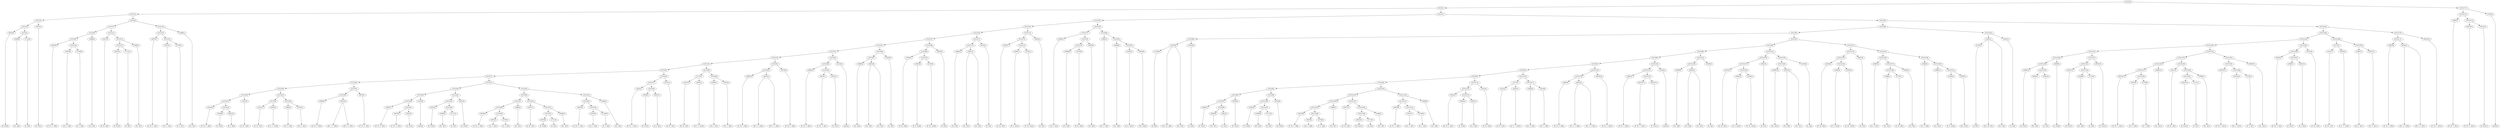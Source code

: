 digraph sample{
"L2925(0)"->"[D  Fis](0)"
"L2648(0)"->"[Fis  A](0)"
"L1712(0)"->"[D  A](0)"
"L5315(5)"->"L2648(0)"
"L5315(5)"->"L1712(0)"
"L5315(4)"->"L2925(0)"
"L5315(4)"->"L5315(5)"
"L2925(1)"->"[D  Fis](1)"
"L5315(3)"->"L5315(4)"
"L5315(3)"->"L2925(1)"
"L4679(0)"->"[E  Fis  G  A](0)"
"L3874(0)"->"[Cis  G  A](0)"
"L3736(0)"->"[E  G  A](0)"
"L5315(10)"->"L3874(0)"
"L5315(10)"->"L3736(0)"
"L5315(9)"->"L4679(0)"
"L5315(9)"->"L5315(10)"
"L3666(0)"->"[Cis  A](0)"
"L5315(8)"->"L5315(9)"
"L5315(8)"->"L3666(0)"
"L2627(0)"->"[D  Fis  A](0)"
"L2925(2)"->"[D  Fis](2)"
"L1712(1)"->"[D  A](1)"
"L5315(13)"->"L2925(2)"
"L5315(13)"->"L1712(1)"
"L2648(1)"->"[Fis  A](1)"
"L5315(12)"->"L5315(13)"
"L5315(12)"->"L2648(1)"
"L5315(11)"->"L2627(0)"
"L5315(11)"->"L5315(12)"
"L5315(7)"->"L5315(8)"
"L5315(7)"->"L5315(11)"
"L4679(1)"->"[E  Fis  G  A](1)"
"L3874(1)"->"[Cis  G  A](1)"
"L3736(1)"->"[E  G  A](1)"
"L5315(16)"->"L3874(1)"
"L5315(16)"->"L3736(1)"
"L5315(15)"->"L4679(1)"
"L5315(15)"->"L5315(16)"
"L3666(1)"->"[Cis  A](1)"
"L5315(14)"->"L5315(15)"
"L5315(14)"->"L3666(1)"
"L5315(6)"->"L5315(7)"
"L5315(6)"->"L5315(14)"
"L5315(2)"->"L5315(3)"
"L5315(2)"->"L5315(6)"
"L3024(0)"->"[D  Fis  G  A](0)"
"L3836(0)"->"[E  Fis](0)"
"L4851(0)"->"[D  A  B](0)"
"L5315(32)"->"L3836(0)"
"L5315(32)"->"L4851(0)"
"L5315(31)"->"L3024(0)"
"L5315(31)"->"L5315(32)"
"L3531(0)"->"[E  Fis  G](0)"
"L5315(30)"->"L5315(31)"
"L5315(30)"->"L3531(0)"
"L3531(1)"->"[E  Fis  G](1)"
"L4592(0)"->"[D  E  G  Gis](0)"
"L5175(0)"->"L3531(1)"
"L5175(0)"->"L4592(0)"
"L2883(0)"->"[Cis  E  A](0)"
"L3874(2)"->"[Cis  G  A](2)"
"L5315(34)"->"L2883(0)"
"L5315(34)"->"L3874(2)"
"L5315(33)"->"L5175(0)"
"L5315(33)"->"L5315(34)"
"L5315(29)"->"L5315(30)"
"L5315(29)"->"L5315(33)"
"L3693(0)"->"[D  Fis  G  B](0)"
"L4035(0)"->"[Fis  G  A  B](0)"
"L4035(0)"->"[Fis  G  A  B](1)"
"L5315(36)"->"L3693(0)"
"L5315(36)"->"L4035(0)"
"L4679(2)"->"[E  Fis  G  A](2)"
"L5315(35)"->"L5315(36)"
"L5315(35)"->"L4679(2)"
"L5315(28)"->"L5315(29)"
"L5315(28)"->"L5315(35)"
"L3693(1)"->"[D  Fis  G  B](1)"
"L4679(3)"->"[E  Fis  G  A](3)"
"L2925(3)"->"[D  Fis](3)"
"L5315(41)"->"L4679(3)"
"L5315(41)"->"L2925(3)"
"L5315(40)"->"L3693(1)"
"L5315(40)"->"L5315(41)"
"L3138(0)"->"[rest](0)"
"L5315(39)"->"L5315(40)"
"L5315(39)"->"L3138(0)"
"L2925(4)"->"[D  Fis](4)"
"L2648(2)"->"[Fis  A](2)"
"L1712(2)"->"[D  A](2)"
"L5315(44)"->"L2648(2)"
"L5315(44)"->"L1712(2)"
"L5315(43)"->"L2925(4)"
"L5315(43)"->"L5315(44)"
"L2925(5)"->"[D  Fis](5)"
"L5315(42)"->"L5315(43)"
"L5315(42)"->"L2925(5)"
"L5315(38)"->"L5315(39)"
"L5315(38)"->"L5315(42)"
"L4679(4)"->"[E  Fis  G  A](4)"
"L3874(3)"->"[Cis  G  A](3)"
"L3736(2)"->"[E  G  A](2)"
"L5315(49)"->"L3874(3)"
"L5315(49)"->"L3736(2)"
"L5315(48)"->"L4679(4)"
"L5315(48)"->"L5315(49)"
"L3666(2)"->"[Cis  A](2)"
"L5315(47)"->"L5315(48)"
"L5315(47)"->"L3666(2)"
"L2627(1)"->"[D  Fis  A](1)"
"L2925(6)"->"[D  Fis](6)"
"L1712(3)"->"[D  A](3)"
"L5315(52)"->"L2925(6)"
"L5315(52)"->"L1712(3)"
"L2648(3)"->"[Fis  A](3)"
"L5315(51)"->"L5315(52)"
"L5315(51)"->"L2648(3)"
"L5315(50)"->"L2627(1)"
"L5315(50)"->"L5315(51)"
"L5315(46)"->"L5315(47)"
"L5315(46)"->"L5315(50)"
"L4679(5)"->"[E  Fis  G  A](5)"
"L3874(4)"->"[Cis  G  A](4)"
"L3736(3)"->"[E  G  A](3)"
"L5315(55)"->"L3874(4)"
"L5315(55)"->"L3736(3)"
"L5315(54)"->"L4679(5)"
"L5315(54)"->"L5315(55)"
"L3666(3)"->"[Cis  A](3)"
"L5315(53)"->"L5315(54)"
"L5315(53)"->"L3666(3)"
"L5315(45)"->"L5315(46)"
"L5315(45)"->"L5315(53)"
"L5315(37)"->"L5315(38)"
"L5315(37)"->"L5315(45)"
"L5315(27)"->"L5315(28)"
"L5315(27)"->"L5315(37)"
"L3024(1)"->"[D  Fis  G  A](1)"
"L3836(1)"->"[E  Fis](1)"
"L4851(1)"->"[D  A  B](1)"
"L5315(58)"->"L3836(1)"
"L5315(58)"->"L4851(1)"
"L5315(57)"->"L3024(1)"
"L5315(57)"->"L5315(58)"
"L3531(2)"->"[E  Fis  G](2)"
"L5315(56)"->"L5315(57)"
"L5315(56)"->"L3531(2)"
"L5315(26)"->"L5315(27)"
"L5315(26)"->"L5315(56)"
"L3531(3)"->"[E  Fis  G](3)"
"L4592(1)"->"[D  E  G  Gis](1)"
"L5175(1)"->"L3531(3)"
"L5175(1)"->"L4592(1)"
"L2883(1)"->"[Cis  E  A](1)"
"L3874(5)"->"[Cis  G  A](5)"
"L5315(60)"->"L2883(1)"
"L5315(60)"->"L3874(5)"
"L5315(59)"->"L5175(1)"
"L5315(59)"->"L5315(60)"
"L5315(25)"->"L5315(26)"
"L5315(25)"->"L5315(59)"
"L3693(2)"->"[D  Fis  G  B](2)"
"L4035(1)"->"[Fis  G  A  B](2)"
"L4035(1)"->"[Fis  G  A  B](3)"
"L5315(62)"->"L3693(2)"
"L5315(62)"->"L4035(1)"
"L4679(6)"->"[E  Fis  G  A](6)"
"L5315(61)"->"L5315(62)"
"L5315(61)"->"L4679(6)"
"L5315(24)"->"L5315(25)"
"L5315(24)"->"L5315(61)"
"L3693(3)"->"[D  Fis  G  B](3)"
"L4679(7)"->"[E  Fis  G  A](7)"
"L2925(7)"->"[D  Fis](7)"
"L5315(65)"->"L4679(7)"
"L5315(65)"->"L2925(7)"
"L5315(64)"->"L3693(3)"
"L5315(64)"->"L5315(65)"
"L3138(1)"->"[rest](1)"
"L5315(63)"->"L5315(64)"
"L5315(63)"->"L3138(1)"
"L5315(23)"->"L5315(24)"
"L5315(23)"->"L5315(63)"
"L3666(4)"->"[Cis  A](4)"
"L4922(0)"->"[Cis  E](0)"
"L4922(0)"->"[Cis  E](1)"
"L5315(67)"->"L3666(4)"
"L5315(67)"->"L4922(0)"
"L2616(0)"->"[E  A](0)"
"L5315(66)"->"L5315(67)"
"L5315(66)"->"L2616(0)"
"L5315(22)"->"L5315(23)"
"L5315(22)"->"L5315(66)"
"L2916(0)"->"[D  Gis  B](0)"
"L4393(0)"->"[D  E  Gis](0)"
"L4795(0)"->"[E  Fis  Gis](0)"
"L5315(70)"->"L4393(0)"
"L5315(70)"->"L4795(0)"
"L5315(69)"->"L2916(0)"
"L5315(69)"->"L5315(70)"
"L4935(0)"->"[D  E](0)"
"L5315(68)"->"L5315(69)"
"L5315(68)"->"L4935(0)"
"L5315(21)"->"L5315(22)"
"L5315(21)"->"L5315(68)"
"L3666(5)"->"[Cis  A](5)"
"L4922(1)"->"[Cis  E](2)"
"L4922(1)"->"[Cis  E](3)"
"L5315(72)"->"L3666(5)"
"L5315(72)"->"L4922(1)"
"L2616(1)"->"[E  A](1)"
"L5315(71)"->"L5315(72)"
"L5315(71)"->"L2616(1)"
"L5315(20)"->"L5315(21)"
"L5315(20)"->"L5315(71)"
"L2916(1)"->"[D  Gis  B](1)"
"L4393(1)"->"[D  E  Gis](1)"
"L4795(1)"->"[E  Fis  Gis](1)"
"L5315(75)"->"L4393(1)"
"L5315(75)"->"L4795(1)"
"L5315(74)"->"L2916(1)"
"L5315(74)"->"L5315(75)"
"L4935(1)"->"[D  E](1)"
"L5315(73)"->"L5315(74)"
"L5315(73)"->"L4935(1)"
"L5315(19)"->"L5315(20)"
"L5315(19)"->"L5315(73)"
"L2883(2)"->"[Cis  E  A](2)"
"L3696(0)"->"[Cis  D](0)"
"L2176(0)"->"[D  Fis  B](0)"
"L5315(79)"->"L3696(0)"
"L5315(79)"->"L2176(0)"
"L3803(0)"->"[Cis  B](0)"
"L5315(78)"->"L5315(79)"
"L5315(78)"->"L3803(0)"
"L5315(77)"->"L2883(2)"
"L5315(77)"->"L5315(78)"
"L2883(3)"->"[Cis  E  A](3)"
"L3666(6)"->"[Cis  A](6)"
"L4393(2)"->"[D  E  Gis](2)"
"L4918(0)"->"[Fis  Gis](0)"
"L5315(82)"->"L4393(2)"
"L5315(82)"->"L4918(0)"
"L5315(81)"->"L3666(6)"
"L5315(81)"->"L5315(82)"
"L5315(80)"->"L2883(3)"
"L5315(80)"->"L5315(81)"
"L5315(76)"->"L5315(77)"
"L5315(76)"->"L5315(80)"
"L5315(18)"->"L5315(19)"
"L5315(18)"->"L5315(76)"
"L3726(0)"->"[A  B](0)"
"L4105(0)"->"[Cis  Gis  A](0)"
"L4105(0)"->"L3726(0)"
"L4105(0)"->"[Fis  G](0)"
"L3655(0)"->"[G  A](0)"
"L5315(86)"->"L4105(0)"
"L5315(86)"->"L3655(0)"
"L3836(2)"->"[E  Fis](2)"
"L4850(0)"->"[Fis  G](1)"
"L3655(1)"->"[G  A](1)"
"L5315(98)"->"L4850(0)"
"L5315(98)"->"L3655(1)"
"L5315(97)"->"L3836(2)"
"L5315(97)"->"L5315(98)"
"L3836(3)"->"[E  Fis](3)"
"L5315(96)"->"L5315(97)"
"L5315(96)"->"L3836(3)"
"L2925(8)"->"[D  Fis](8)"
"L2648(4)"->"[Fis  A](4)"
"L1712(4)"->"[D  A](4)"
"L5315(101)"->"L2648(4)"
"L5315(101)"->"L1712(4)"
"L5315(100)"->"L2925(8)"
"L5315(100)"->"L5315(101)"
"L2925(9)"->"[D  Fis](9)"
"L5315(99)"->"L5315(100)"
"L5315(99)"->"L2925(9)"
"L5315(95)"->"L5315(96)"
"L5315(95)"->"L5315(99)"
"L4679(8)"->"[E  Fis  G  A](8)"
"L3874(6)"->"[Cis  G  A](6)"
"L3736(4)"->"[E  G  A](4)"
"L5315(106)"->"L3874(6)"
"L5315(106)"->"L3736(4)"
"L5315(105)"->"L4679(8)"
"L5315(105)"->"L5315(106)"
"L3666(7)"->"[Cis  A](7)"
"L5315(104)"->"L5315(105)"
"L5315(104)"->"L3666(7)"
"L2627(2)"->"[D  Fis  A](2)"
"L2925(10)"->"[D  Fis](10)"
"L1712(5)"->"[D  A](5)"
"L5315(109)"->"L2925(10)"
"L5315(109)"->"L1712(5)"
"L2648(5)"->"[Fis  A](5)"
"L5315(108)"->"L5315(109)"
"L5315(108)"->"L2648(5)"
"L5315(107)"->"L2627(2)"
"L5315(107)"->"L5315(108)"
"L5315(103)"->"L5315(104)"
"L5315(103)"->"L5315(107)"
"L4679(9)"->"[E  Fis  G  A](9)"
"L3874(7)"->"[Cis  G  A](7)"
"L3736(5)"->"[E  G  A](5)"
"L5315(112)"->"L3874(7)"
"L5315(112)"->"L3736(5)"
"L5315(111)"->"L4679(9)"
"L5315(111)"->"L5315(112)"
"L3666(8)"->"[Cis  A](8)"
"L5315(110)"->"L5315(111)"
"L5315(110)"->"L3666(8)"
"L5315(102)"->"L5315(103)"
"L5315(102)"->"L5315(110)"
"L5315(94)"->"L5315(95)"
"L5315(94)"->"L5315(102)"
"L3024(2)"->"[D  Fis  G  A](2)"
"L3836(4)"->"[E  Fis](4)"
"L4851(2)"->"[D  A  B](2)"
"L5315(115)"->"L3836(4)"
"L5315(115)"->"L4851(2)"
"L5315(114)"->"L3024(2)"
"L5315(114)"->"L5315(115)"
"L3531(4)"->"[E  Fis  G](4)"
"L5315(113)"->"L5315(114)"
"L5315(113)"->"L3531(4)"
"L5315(93)"->"L5315(94)"
"L5315(93)"->"L5315(113)"
"L3531(5)"->"[E  Fis  G](5)"
"L4592(2)"->"[D  E  G  Gis](2)"
"L5175(2)"->"L3531(5)"
"L5175(2)"->"L4592(2)"
"L2883(4)"->"[Cis  E  A](4)"
"L3874(8)"->"[Cis  G  A](8)"
"L5315(117)"->"L2883(4)"
"L5315(117)"->"L3874(8)"
"L5315(116)"->"L5175(2)"
"L5315(116)"->"L5315(117)"
"L5315(92)"->"L5315(93)"
"L5315(92)"->"L5315(116)"
"L3693(4)"->"[D  Fis  G  B](4)"
"L4035(2)"->"[Fis  G  A  B](4)"
"L4035(2)"->"[Fis  G  A  B](5)"
"L5315(119)"->"L3693(4)"
"L5315(119)"->"L4035(2)"
"L4679(10)"->"[E  Fis  G  A](10)"
"L5315(118)"->"L5315(119)"
"L5315(118)"->"L4679(10)"
"L5315(91)"->"L5315(92)"
"L5315(91)"->"L5315(118)"
"L3693(5)"->"[D  Fis  G  B](5)"
"L4679(11)"->"[E  Fis  G  A](11)"
"L2925(11)"->"[D  Fis](11)"
"L5315(122)"->"L4679(11)"
"L5315(122)"->"L2925(11)"
"L5315(121)"->"L3693(5)"
"L5315(121)"->"L5315(122)"
"L3138(2)"->"[rest](2)"
"L5315(120)"->"L5315(121)"
"L5315(120)"->"L3138(2)"
"L5315(90)"->"L5315(91)"
"L5315(90)"->"L5315(120)"
"L3666(9)"->"[Cis  A](9)"
"L4922(2)"->"[Cis  E](4)"
"L4922(2)"->"[Cis  E](5)"
"L5315(124)"->"L3666(9)"
"L5315(124)"->"L4922(2)"
"L2616(2)"->"[E  A](2)"
"L5315(123)"->"L5315(124)"
"L5315(123)"->"L2616(2)"
"L5315(89)"->"L5315(90)"
"L5315(89)"->"L5315(123)"
"L2916(2)"->"[D  Gis  B](2)"
"L4393(3)"->"[D  E  Gis](3)"
"L4795(2)"->"[E  Fis  Gis](2)"
"L5315(128)"->"L4393(3)"
"L5315(128)"->"L4795(2)"
"L5315(127)"->"L2916(2)"
"L5315(127)"->"L5315(128)"
"L4935(2)"->"[D  E](2)"
"L5315(126)"->"L5315(127)"
"L5315(126)"->"L4935(2)"
"L3666(10)"->"[Cis  A](10)"
"L4922(3)"->"[Cis  E](6)"
"L4922(3)"->"[Cis  E](7)"
"L5315(130)"->"L3666(10)"
"L5315(130)"->"L4922(3)"
"L2616(3)"->"[E  A](3)"
"L5315(129)"->"L5315(130)"
"L5315(129)"->"L2616(3)"
"L5315(125)"->"L5315(126)"
"L5315(125)"->"L5315(129)"
"L5315(88)"->"L5315(89)"
"L5315(88)"->"L5315(125)"
"L2916(3)"->"[D  Gis  B](3)"
"L4393(4)"->"[D  E  Gis](4)"
"L4795(3)"->"[E  Fis  Gis](3)"
"L5315(134)"->"L4393(4)"
"L5315(134)"->"L4795(3)"
"L5315(133)"->"L2916(3)"
"L5315(133)"->"L5315(134)"
"L4935(3)"->"[D  E](3)"
"L5315(132)"->"L5315(133)"
"L5315(132)"->"L4935(3)"
"L2883(5)"->"[Cis  E  A](5)"
"L3696(1)"->"[Cis  D](1)"
"L2176(1)"->"[D  Fis  B](1)"
"L5315(138)"->"L3696(1)"
"L5315(138)"->"L2176(1)"
"L3803(1)"->"[Cis  B](1)"
"L5315(137)"->"L5315(138)"
"L5315(137)"->"L3803(1)"
"L5315(136)"->"L2883(5)"
"L5315(136)"->"L5315(137)"
"L2883(6)"->"[Cis  E  A](6)"
"L3666(11)"->"[Cis  A](11)"
"L4393(5)"->"[D  E  Gis](5)"
"L4918(1)"->"[Fis  Gis](1)"
"L5315(141)"->"L4393(5)"
"L5315(141)"->"L4918(1)"
"L5315(140)"->"L3666(11)"
"L5315(140)"->"L5315(141)"
"L5315(139)"->"L2883(6)"
"L5315(139)"->"L5315(140)"
"L5315(135)"->"L5315(136)"
"L5315(135)"->"L5315(139)"
"L5315(131)"->"L5315(132)"
"L5315(131)"->"L5315(135)"
"L5315(87)"->"L5315(88)"
"L5315(87)"->"L5315(131)"
"L5315(85)"->"L5315(86)"
"L5315(85)"->"L5315(87)"
"L3726(1)"->"[A  B](1)"
"L4105(1)"->"[Cis  Gis  A](1)"
"L4105(1)"->"L3726(1)"
"L4105(1)"->"[Fis  G](2)"
"L3655(2)"->"[G  A](2)"
"L5315(142)"->"L4105(1)"
"L5315(142)"->"L3655(2)"
"L5315(84)"->"L5315(85)"
"L5315(84)"->"L5315(142)"
"L3836(5)"->"[E  Fis](5)"
"L4850(1)"->"[Fis  G](3)"
"L3655(3)"->"[G  A](3)"
"L5315(150)"->"L4850(1)"
"L5315(150)"->"L3655(3)"
"L5315(149)"->"L3836(5)"
"L5315(149)"->"L5315(150)"
"L3836(6)"->"[E  Fis](6)"
"L5315(148)"->"L5315(149)"
"L5315(148)"->"L3836(6)"
"L2925(12)"->"[D  Fis](12)"
"L2648(6)"->"[Fis  A](6)"
"L1712(6)"->"[D  A](6)"
"L5315(153)"->"L2648(6)"
"L5315(153)"->"L1712(6)"
"L5315(152)"->"L2925(12)"
"L5315(152)"->"L5315(153)"
"L2925(13)"->"[D  Fis](13)"
"L5315(151)"->"L5315(152)"
"L5315(151)"->"L2925(13)"
"L5315(147)"->"L5315(148)"
"L5315(147)"->"L5315(151)"
"L4679(12)"->"[E  Fis  G  A](12)"
"L3874(9)"->"[Cis  G  A](9)"
"L3736(6)"->"[E  G  A](6)"
"L5315(158)"->"L3874(9)"
"L5315(158)"->"L3736(6)"
"L5315(157)"->"L4679(12)"
"L5315(157)"->"L5315(158)"
"L3666(12)"->"[Cis  A](12)"
"L5315(156)"->"L5315(157)"
"L5315(156)"->"L3666(12)"
"L2627(3)"->"[D  Fis  A](3)"
"L2925(14)"->"[D  Fis](14)"
"L1712(7)"->"[D  A](7)"
"L5315(161)"->"L2925(14)"
"L5315(161)"->"L1712(7)"
"L2648(7)"->"[Fis  A](7)"
"L5315(160)"->"L5315(161)"
"L5315(160)"->"L2648(7)"
"L5315(159)"->"L2627(3)"
"L5315(159)"->"L5315(160)"
"L5315(155)"->"L5315(156)"
"L5315(155)"->"L5315(159)"
"L4679(13)"->"[E  Fis  G  A](13)"
"L3874(10)"->"[Cis  G  A](10)"
"L3736(7)"->"[E  G  A](7)"
"L5315(164)"->"L3874(10)"
"L5315(164)"->"L3736(7)"
"L5315(163)"->"L4679(13)"
"L5315(163)"->"L5315(164)"
"L3666(13)"->"[Cis  A](13)"
"L5315(162)"->"L5315(163)"
"L5315(162)"->"L3666(13)"
"L5315(154)"->"L5315(155)"
"L5315(154)"->"L5315(162)"
"L5315(146)"->"L5315(147)"
"L5315(146)"->"L5315(154)"
"L3024(3)"->"[D  Fis  G  A](3)"
"L3836(7)"->"[E  Fis](7)"
"L4851(3)"->"[D  A  B](3)"
"L5315(167)"->"L3836(7)"
"L5315(167)"->"L4851(3)"
"L5315(166)"->"L3024(3)"
"L5315(166)"->"L5315(167)"
"L3531(6)"->"[E  Fis  G](6)"
"L5315(165)"->"L5315(166)"
"L5315(165)"->"L3531(6)"
"L5315(145)"->"L5315(146)"
"L5315(145)"->"L5315(165)"
"L3531(7)"->"[E  Fis  G](7)"
"L4592(3)"->"[D  E  G  Gis](3)"
"L5175(3)"->"L3531(7)"
"L5175(3)"->"L4592(3)"
"L2883(7)"->"[Cis  E  A](7)"
"L3874(11)"->"[Cis  G  A](11)"
"L5315(169)"->"L2883(7)"
"L5315(169)"->"L3874(11)"
"L5315(168)"->"L5175(3)"
"L5315(168)"->"L5315(169)"
"L5315(144)"->"L5315(145)"
"L5315(144)"->"L5315(168)"
"L3693(6)"->"[D  Fis  G  B](6)"
"L4035(3)"->"[Fis  G  A  B](6)"
"L4035(3)"->"[Fis  G  A  B](7)"
"L5315(171)"->"L3693(6)"
"L5315(171)"->"L4035(3)"
"L4679(14)"->"[E  Fis  G  A](14)"
"L5315(170)"->"L5315(171)"
"L5315(170)"->"L4679(14)"
"L5315(143)"->"L5315(144)"
"L5315(143)"->"L5315(170)"
"L5315(83)"->"L5315(84)"
"L5315(83)"->"L5315(143)"
"L5315(17)"->"L5315(18)"
"L5315(17)"->"L5315(83)"
"L5315(1)"->"L5315(2)"
"L5315(1)"->"L5315(17)"
"L3693(7)"->"[D  Fis  G  B](7)"
"L4679(15)"->"[E  Fis  G  A](15)"
"L2925(15)"->"[D  Fis](15)"
"L5315(174)"->"L4679(15)"
"L5315(174)"->"L2925(15)"
"L5315(173)"->"L3693(7)"
"L5315(173)"->"L5315(174)"
"L3138(3)"->"[rest](3)"
"L5315(172)"->"L5315(173)"
"L5315(172)"->"L3138(3)"
"L5315(0)"->"L5315(1)"
"L5315(0)"->"L5315(172)"
{rank = min; "L5315(0)"}
{rank = same; "L5315(1)"; "L5315(172)";}
{rank = same; "L5315(2)"; "L5315(17)"; "L5315(173)"; "L3138(3)";}
{rank = same; "L5315(3)"; "L5315(6)"; "L5315(18)"; "L5315(83)"; "L3693(7)"; "L5315(174)";}
{rank = same; "L5315(4)"; "L2925(1)"; "L5315(7)"; "L5315(14)"; "L5315(19)"; "L5315(76)"; "L5315(84)"; "L5315(143)"; "L4679(15)"; "L2925(15)";}
{rank = same; "L2925(0)"; "L5315(5)"; "L5315(8)"; "L5315(11)"; "L5315(15)"; "L3666(1)"; "L5315(20)"; "L5315(73)"; "L5315(77)"; "L5315(80)"; "L5315(85)"; "L5315(142)"; "L5315(144)"; "L5315(170)";}
{rank = same; "L2648(0)"; "L1712(0)"; "L5315(9)"; "L3666(0)"; "L2627(0)"; "L5315(12)"; "L4679(1)"; "L5315(16)"; "L5315(21)"; "L5315(71)"; "L5315(74)"; "L4935(1)"; "L2883(2)"; "L5315(78)"; "L2883(3)"; "L5315(81)"; "L5315(86)"; "L5315(87)"; "L4105(1)"; "L3655(2)"; "L5315(145)"; "L5315(168)"; "L5315(171)"; "L4679(14)";}
{rank = same; "L4679(0)"; "L5315(10)"; "L5315(13)"; "L2648(1)"; "L3874(1)"; "L3736(1)"; "L5315(22)"; "L5315(68)"; "L5315(72)"; "L2616(1)"; "L2916(1)"; "L5315(75)"; "L5315(79)"; "L3803(0)"; "L3666(6)"; "L5315(82)"; "L4105(0)"; "L3655(0)"; "L5315(88)"; "L5315(131)"; "L3726(1)"; "L5315(146)"; "L5315(165)"; "L5175(3)"; "L5315(169)"; "L3693(6)"; "L4035(3)";}
{rank = same; "L3874(0)"; "L3736(0)"; "L2925(2)"; "L1712(1)"; "L5315(23)"; "L5315(66)"; "L5315(69)"; "L4935(0)"; "L3666(5)"; "L4922(1)"; "L4393(1)"; "L4795(1)"; "L3696(0)"; "L2176(0)"; "L4393(2)"; "L4918(0)"; "L3726(0)"; "L5315(89)"; "L5315(125)"; "L5315(132)"; "L5315(135)"; "L5315(147)"; "L5315(154)"; "L5315(166)"; "L3531(6)"; "L3531(7)"; "L4592(3)"; "L2883(7)"; "L3874(11)";}
{rank = same; "L5315(24)"; "L5315(63)"; "L5315(67)"; "L2616(0)"; "L2916(0)"; "L5315(70)"; "L5315(90)"; "L5315(123)"; "L5315(126)"; "L5315(129)"; "L5315(133)"; "L4935(3)"; "L5315(136)"; "L5315(139)"; "L5315(148)"; "L5315(151)"; "L5315(155)"; "L5315(162)"; "L3024(3)"; "L5315(167)";}
{rank = same; "L5315(25)"; "L5315(61)"; "L5315(64)"; "L3138(1)"; "L3666(4)"; "L4922(0)"; "L4393(0)"; "L4795(0)"; "L5315(91)"; "L5315(120)"; "L5315(124)"; "L2616(2)"; "L5315(127)"; "L4935(2)"; "L5315(130)"; "L2616(3)"; "L2916(3)"; "L5315(134)"; "L2883(5)"; "L5315(137)"; "L2883(6)"; "L5315(140)"; "L5315(149)"; "L3836(6)"; "L5315(152)"; "L2925(13)"; "L5315(156)"; "L5315(159)"; "L5315(163)"; "L3666(13)"; "L3836(7)"; "L4851(3)";}
{rank = same; "L5315(26)"; "L5315(59)"; "L5315(62)"; "L4679(6)"; "L3693(3)"; "L5315(65)"; "L5315(92)"; "L5315(118)"; "L5315(121)"; "L3138(2)"; "L3666(9)"; "L4922(2)"; "L2916(2)"; "L5315(128)"; "L3666(10)"; "L4922(3)"; "L4393(4)"; "L4795(3)"; "L5315(138)"; "L3803(1)"; "L3666(11)"; "L5315(141)"; "L3836(5)"; "L5315(150)"; "L2925(12)"; "L5315(153)"; "L5315(157)"; "L3666(12)"; "L2627(3)"; "L5315(160)"; "L4679(13)"; "L5315(164)";}
{rank = same; "L5315(27)"; "L5315(56)"; "L5175(1)"; "L5315(60)"; "L3693(2)"; "L4035(1)"; "L4679(7)"; "L2925(7)"; "L5315(93)"; "L5315(116)"; "L5315(119)"; "L4679(10)"; "L3693(5)"; "L5315(122)"; "L4393(3)"; "L4795(2)"; "L3696(1)"; "L2176(1)"; "L4393(5)"; "L4918(1)"; "L4850(1)"; "L3655(3)"; "L2648(6)"; "L1712(6)"; "L4679(12)"; "L5315(158)"; "L5315(161)"; "L2648(7)"; "L3874(10)"; "L3736(7)";}
{rank = same; "L5315(28)"; "L5315(37)"; "L5315(57)"; "L3531(2)"; "L3531(3)"; "L4592(1)"; "L2883(1)"; "L3874(5)"; "L5315(94)"; "L5315(113)"; "L5175(2)"; "L5315(117)"; "L3693(4)"; "L4035(2)"; "L4679(11)"; "L2925(11)"; "L3874(9)"; "L3736(6)"; "L2925(14)"; "L1712(7)";}
{rank = same; "L5315(29)"; "L5315(35)"; "L5315(38)"; "L5315(45)"; "L3024(1)"; "L5315(58)"; "L5315(95)"; "L5315(102)"; "L5315(114)"; "L3531(4)"; "L3531(5)"; "L4592(2)"; "L2883(4)"; "L3874(8)";}
{rank = same; "L5315(30)"; "L5315(33)"; "L5315(36)"; "L4679(2)"; "L5315(39)"; "L5315(42)"; "L5315(46)"; "L5315(53)"; "L3836(1)"; "L4851(1)"; "L5315(96)"; "L5315(99)"; "L5315(103)"; "L5315(110)"; "L3024(2)"; "L5315(115)";}
{rank = same; "L5315(31)"; "L3531(0)"; "L5175(0)"; "L5315(34)"; "L3693(0)"; "L4035(0)"; "L5315(40)"; "L3138(0)"; "L5315(43)"; "L2925(5)"; "L5315(47)"; "L5315(50)"; "L5315(54)"; "L3666(3)"; "L5315(97)"; "L3836(3)"; "L5315(100)"; "L2925(9)"; "L5315(104)"; "L5315(107)"; "L5315(111)"; "L3666(8)"; "L3836(4)"; "L4851(2)";}
{rank = same; "L3024(0)"; "L5315(32)"; "L3531(1)"; "L4592(0)"; "L2883(0)"; "L3874(2)"; "L3693(1)"; "L5315(41)"; "L2925(4)"; "L5315(44)"; "L5315(48)"; "L3666(2)"; "L2627(1)"; "L5315(51)"; "L4679(5)"; "L5315(55)"; "L3836(2)"; "L5315(98)"; "L2925(8)"; "L5315(101)"; "L5315(105)"; "L3666(7)"; "L2627(2)"; "L5315(108)"; "L4679(9)"; "L5315(112)";}
{rank = same; "L3836(0)"; "L4851(0)"; "L4679(3)"; "L2925(3)"; "L2648(2)"; "L1712(2)"; "L4679(4)"; "L5315(49)"; "L5315(52)"; "L2648(3)"; "L3874(4)"; "L3736(3)"; "L4850(0)"; "L3655(1)"; "L2648(4)"; "L1712(4)"; "L4679(8)"; "L5315(106)"; "L5315(109)"; "L2648(5)"; "L3874(7)"; "L3736(5)";}
{rank = same; "L3874(3)"; "L3736(2)"; "L2925(6)"; "L1712(3)"; "L3874(6)"; "L3736(4)"; "L2925(10)"; "L1712(5)";}
{rank = max; "[A  B](0)"; "[A  B](1)"; "[Cis  A](0)"; "[Cis  A](1)"; "[Cis  A](10)"; "[Cis  A](11)"; "[Cis  A](12)"; "[Cis  A](13)"; "[Cis  A](2)"; "[Cis  A](3)"; "[Cis  A](4)"; "[Cis  A](5)"; "[Cis  A](6)"; "[Cis  A](7)"; "[Cis  A](8)"; "[Cis  A](9)"; "[Cis  B](0)"; "[Cis  B](1)"; "[Cis  D](0)"; "[Cis  D](1)"; "[Cis  E  A](0)"; "[Cis  E  A](1)"; "[Cis  E  A](2)"; "[Cis  E  A](3)"; "[Cis  E  A](4)"; "[Cis  E  A](5)"; "[Cis  E  A](6)"; "[Cis  E  A](7)"; "[Cis  E](0)"; "[Cis  E](1)"; "[Cis  E](2)"; "[Cis  E](3)"; "[Cis  E](4)"; "[Cis  E](5)"; "[Cis  E](6)"; "[Cis  E](7)"; "[Cis  G  A](0)"; "[Cis  G  A](1)"; "[Cis  G  A](10)"; "[Cis  G  A](11)"; "[Cis  G  A](2)"; "[Cis  G  A](3)"; "[Cis  G  A](4)"; "[Cis  G  A](5)"; "[Cis  G  A](6)"; "[Cis  G  A](7)"; "[Cis  G  A](8)"; "[Cis  G  A](9)"; "[Cis  Gis  A](0)"; "[Cis  Gis  A](1)"; "[D  A  B](0)"; "[D  A  B](1)"; "[D  A  B](2)"; "[D  A  B](3)"; "[D  A](0)"; "[D  A](1)"; "[D  A](2)"; "[D  A](3)"; "[D  A](4)"; "[D  A](5)"; "[D  A](6)"; "[D  A](7)"; "[D  E  G  Gis](0)"; "[D  E  G  Gis](1)"; "[D  E  G  Gis](2)"; "[D  E  G  Gis](3)"; "[D  E  Gis](0)"; "[D  E  Gis](1)"; "[D  E  Gis](2)"; "[D  E  Gis](3)"; "[D  E  Gis](4)"; "[D  E  Gis](5)"; "[D  E](0)"; "[D  E](1)"; "[D  E](2)"; "[D  E](3)"; "[D  Fis  A](0)"; "[D  Fis  A](1)"; "[D  Fis  A](2)"; "[D  Fis  A](3)"; "[D  Fis  B](0)"; "[D  Fis  B](1)"; "[D  Fis  G  A](0)"; "[D  Fis  G  A](1)"; "[D  Fis  G  A](2)"; "[D  Fis  G  A](3)"; "[D  Fis  G  B](0)"; "[D  Fis  G  B](1)"; "[D  Fis  G  B](2)"; "[D  Fis  G  B](3)"; "[D  Fis  G  B](4)"; "[D  Fis  G  B](5)"; "[D  Fis  G  B](6)"; "[D  Fis  G  B](7)"; "[D  Fis](0)"; "[D  Fis](1)"; "[D  Fis](10)"; "[D  Fis](11)"; "[D  Fis](12)"; "[D  Fis](13)"; "[D  Fis](14)"; "[D  Fis](15)"; "[D  Fis](2)"; "[D  Fis](3)"; "[D  Fis](4)"; "[D  Fis](5)"; "[D  Fis](6)"; "[D  Fis](7)"; "[D  Fis](8)"; "[D  Fis](9)"; "[D  Gis  B](0)"; "[D  Gis  B](1)"; "[D  Gis  B](2)"; "[D  Gis  B](3)"; "[E  A](0)"; "[E  A](1)"; "[E  A](2)"; "[E  A](3)"; "[E  Fis  G  A](0)"; "[E  Fis  G  A](1)"; "[E  Fis  G  A](10)"; "[E  Fis  G  A](11)"; "[E  Fis  G  A](12)"; "[E  Fis  G  A](13)"; "[E  Fis  G  A](14)"; "[E  Fis  G  A](15)"; "[E  Fis  G  A](2)"; "[E  Fis  G  A](3)"; "[E  Fis  G  A](4)"; "[E  Fis  G  A](5)"; "[E  Fis  G  A](6)"; "[E  Fis  G  A](7)"; "[E  Fis  G  A](8)"; "[E  Fis  G  A](9)"; "[E  Fis  G](0)"; "[E  Fis  G](1)"; "[E  Fis  G](2)"; "[E  Fis  G](3)"; "[E  Fis  G](4)"; "[E  Fis  G](5)"; "[E  Fis  G](6)"; "[E  Fis  G](7)"; "[E  Fis  Gis](0)"; "[E  Fis  Gis](1)"; "[E  Fis  Gis](2)"; "[E  Fis  Gis](3)"; "[E  Fis](0)"; "[E  Fis](1)"; "[E  Fis](2)"; "[E  Fis](3)"; "[E  Fis](4)"; "[E  Fis](5)"; "[E  Fis](6)"; "[E  Fis](7)"; "[E  G  A](0)"; "[E  G  A](1)"; "[E  G  A](2)"; "[E  G  A](3)"; "[E  G  A](4)"; "[E  G  A](5)"; "[E  G  A](6)"; "[E  G  A](7)"; "[Fis  A](0)"; "[Fis  A](1)"; "[Fis  A](2)"; "[Fis  A](3)"; "[Fis  A](4)"; "[Fis  A](5)"; "[Fis  A](6)"; "[Fis  A](7)"; "[Fis  G  A  B](0)"; "[Fis  G  A  B](1)"; "[Fis  G  A  B](2)"; "[Fis  G  A  B](3)"; "[Fis  G  A  B](4)"; "[Fis  G  A  B](5)"; "[Fis  G  A  B](6)"; "[Fis  G  A  B](7)"; "[Fis  G](0)"; "[Fis  G](1)"; "[Fis  G](2)"; "[Fis  G](3)"; "[Fis  Gis](0)"; "[Fis  Gis](1)"; "[G  A](0)"; "[G  A](1)"; "[G  A](2)"; "[G  A](3)"; "[rest](0)"; "[rest](1)"; "[rest](2)"; "[rest](3)";}
}